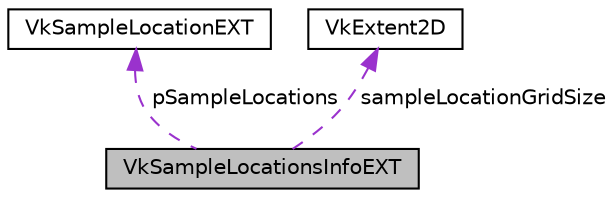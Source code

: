 digraph "VkSampleLocationsInfoEXT"
{
 // LATEX_PDF_SIZE
  edge [fontname="Helvetica",fontsize="10",labelfontname="Helvetica",labelfontsize="10"];
  node [fontname="Helvetica",fontsize="10",shape=record];
  Node1 [label="VkSampleLocationsInfoEXT",height=0.2,width=0.4,color="black", fillcolor="grey75", style="filled", fontcolor="black",tooltip=" "];
  Node2 -> Node1 [dir="back",color="darkorchid3",fontsize="10",style="dashed",label=" pSampleLocations" ];
  Node2 [label="VkSampleLocationEXT",height=0.2,width=0.4,color="black", fillcolor="white", style="filled",URL="$de/db8/structVkSampleLocationEXT.html",tooltip=" "];
  Node3 -> Node1 [dir="back",color="darkorchid3",fontsize="10",style="dashed",label=" sampleLocationGridSize" ];
  Node3 [label="VkExtent2D",height=0.2,width=0.4,color="black", fillcolor="white", style="filled",URL="$d1/d79/structVkExtent2D.html",tooltip=" "];
}
